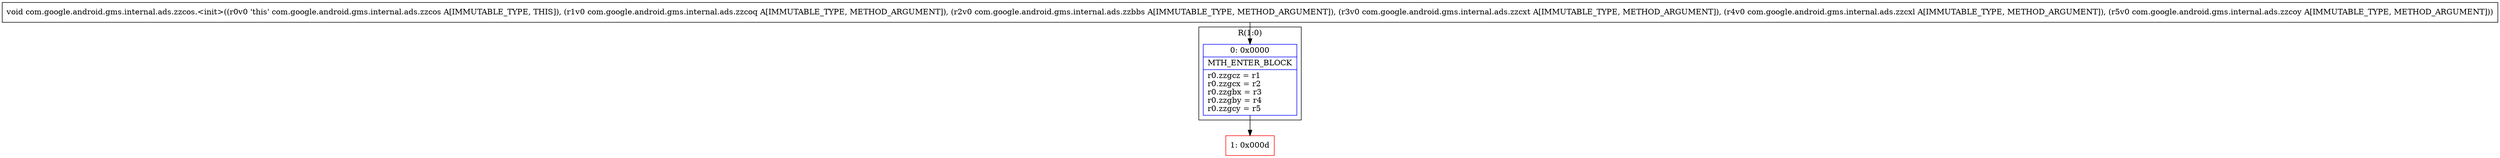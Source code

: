 digraph "CFG forcom.google.android.gms.internal.ads.zzcos.\<init\>(Lcom\/google\/android\/gms\/internal\/ads\/zzcoq;Lcom\/google\/android\/gms\/internal\/ads\/zzbbs;Lcom\/google\/android\/gms\/internal\/ads\/zzcxt;Lcom\/google\/android\/gms\/internal\/ads\/zzcxl;Lcom\/google\/android\/gms\/internal\/ads\/zzcoy;)V" {
subgraph cluster_Region_1421371497 {
label = "R(1:0)";
node [shape=record,color=blue];
Node_0 [shape=record,label="{0\:\ 0x0000|MTH_ENTER_BLOCK\l|r0.zzgcz = r1\lr0.zzgcx = r2\lr0.zzgbx = r3\lr0.zzgby = r4\lr0.zzgcy = r5\l}"];
}
Node_1 [shape=record,color=red,label="{1\:\ 0x000d}"];
MethodNode[shape=record,label="{void com.google.android.gms.internal.ads.zzcos.\<init\>((r0v0 'this' com.google.android.gms.internal.ads.zzcos A[IMMUTABLE_TYPE, THIS]), (r1v0 com.google.android.gms.internal.ads.zzcoq A[IMMUTABLE_TYPE, METHOD_ARGUMENT]), (r2v0 com.google.android.gms.internal.ads.zzbbs A[IMMUTABLE_TYPE, METHOD_ARGUMENT]), (r3v0 com.google.android.gms.internal.ads.zzcxt A[IMMUTABLE_TYPE, METHOD_ARGUMENT]), (r4v0 com.google.android.gms.internal.ads.zzcxl A[IMMUTABLE_TYPE, METHOD_ARGUMENT]), (r5v0 com.google.android.gms.internal.ads.zzcoy A[IMMUTABLE_TYPE, METHOD_ARGUMENT])) }"];
MethodNode -> Node_0;
Node_0 -> Node_1;
}

